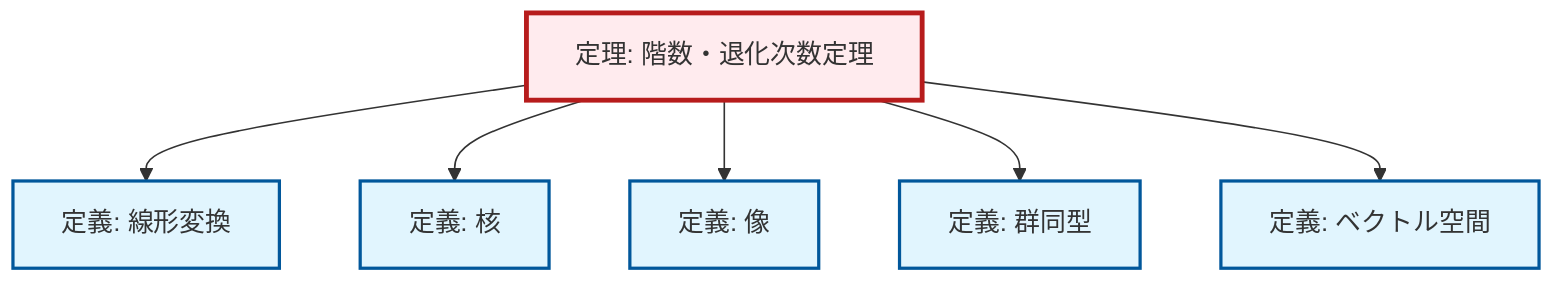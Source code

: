 graph TD
    classDef definition fill:#e1f5fe,stroke:#01579b,stroke-width:2px
    classDef theorem fill:#f3e5f5,stroke:#4a148c,stroke-width:2px
    classDef axiom fill:#fff3e0,stroke:#e65100,stroke-width:2px
    classDef example fill:#e8f5e9,stroke:#1b5e20,stroke-width:2px
    classDef current fill:#ffebee,stroke:#b71c1c,stroke-width:3px
    def-linear-transformation["定義: 線形変換"]:::definition
    def-vector-space["定義: ベクトル空間"]:::definition
    def-image["定義: 像"]:::definition
    thm-rank-nullity["定理: 階数・退化次数定理"]:::theorem
    def-kernel["定義: 核"]:::definition
    def-isomorphism["定義: 群同型"]:::definition
    thm-rank-nullity --> def-linear-transformation
    thm-rank-nullity --> def-kernel
    thm-rank-nullity --> def-image
    thm-rank-nullity --> def-isomorphism
    thm-rank-nullity --> def-vector-space
    class thm-rank-nullity current